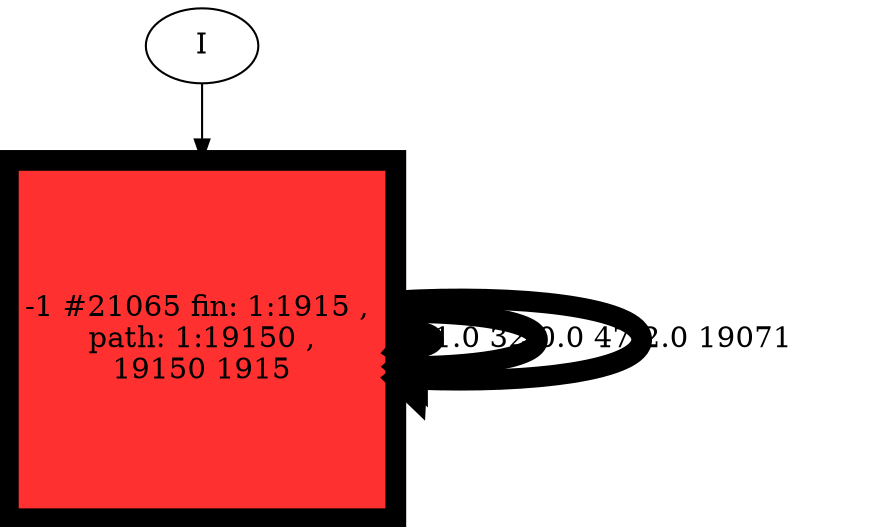 // produced with flexfringe // 
digraph DFA {
	-1 [label="root" shape=box];
		I -> -1;
	-1 [ label="-1 #21065 fin: 1:1915 , 
 path: 1:19150 , 
19150 1915" , style=filled, fillcolor="firebrick1", width=2.39383, height=2.39383, penwidth=9.95542];
		-1 -> -1 [label="1.0 32 " , penwidth=9.95542 ];
		-1 -> -1 [label="0.0 47 " , penwidth=9.95542 ];
		-1 -> -1 [label="2.0 19071 " , penwidth=9.95542 ];
}
